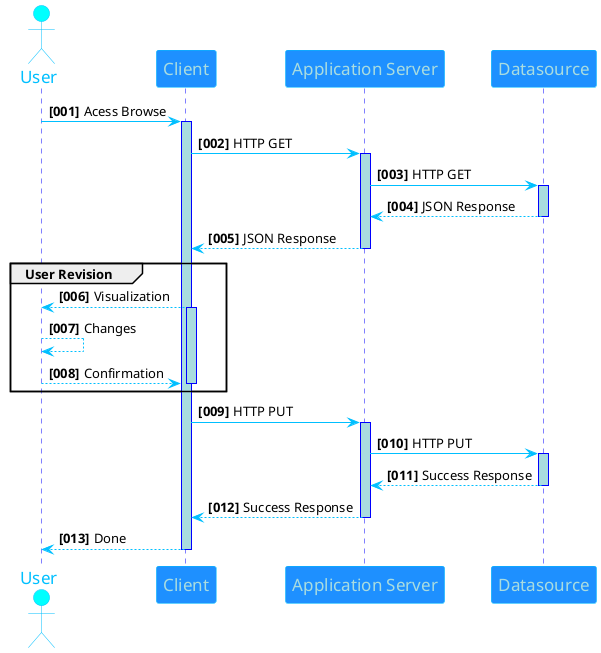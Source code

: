 @startuml
'skinparam backgroundColor #EEEBDC
'skinparam handwritten true
autonumber "<b>[000]"

skinparam sequence{
    ArrowColor DeepSkyBlue
    ActorBorderColor DeepSkyBlue
    LifeLineBorderColor blue
    LifeLineBackgroundColor #A9DCDF
    
    ParticipantBorderColor DeepSkyBlue
    ParticipantBackgroundColor DodgerBlue
    ParticipantFontName Impact
    ParticipantFontSize 17
    ParticipantFontColor #A9DCDF
    
    ActorBackgroundColor aqua
    ActorFontColor DeepSkyBlue
    ActorFontSize 17
    ActorFontName Aapex
}

actor User as U
participant "Client" as A
participant "Application Server" as B
participant "Datasource" as C

U -> A: Acess Browse
activate A

A -> B: HTTP GET
activate B

B -> C: HTTP GET
activate C

C --> B: JSON Response
deactivate C

B --> A: JSON Response
deactivate B

group User Revision

    A --> U: Visualization
    activate A

    U --> U: Changes

    U --> A: Confirmation
    deactivate A
    
end

A -> B: HTTP PUT
activate B

B -> C: HTTP PUT
activate C

C --> B: Success Response
deactivate C

B --> A: Success Response
deactivate B

A --> U: Done
deactivate A
@enduml